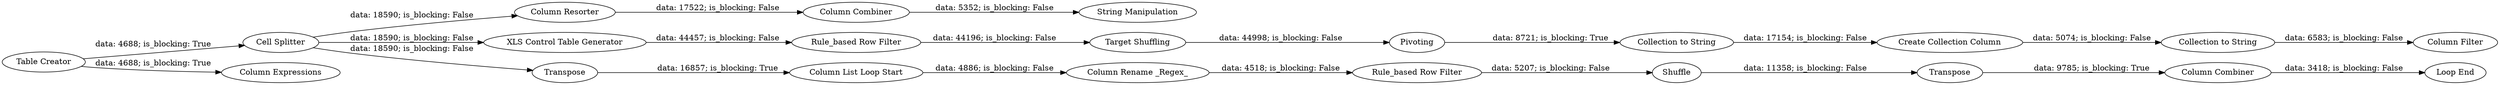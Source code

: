 digraph {
	"-6508502063102712254_5" [label="Column Resorter"]
	"-6508502063102712254_22" [label="Create Collection Column"]
	"-6508502063102712254_18" [label=Pivoting]
	"-6508502063102712254_4" [label="Column Combiner"]
	"-6508502063102712254_17" [label="Target Shuffling"]
	"-6508502063102712254_13" [label="Column Combiner"]
	"-6508502063102712254_3" [label="Cell Splitter"]
	"-6508502063102712254_1" [label="Table Creator"]
	"-6508502063102712254_14" [label="Loop End"]
	"-6508502063102712254_15" [label="XLS Control Table Generator"]
	"-6508502063102712254_12" [label=Transpose]
	"-6508502063102712254_9" [label="Column Rename _Regex_"]
	"-6508502063102712254_24" [label="Column Filter"]
	"-6508502063102712254_21" [label="Collection to String"]
	"-6508502063102712254_11" [label=Shuffle]
	"-6508502063102712254_10" [label="Rule_based Row Filter"]
	"-6508502063102712254_6" [label="String Manipulation"]
	"-6508502063102712254_2" [label="Column Expressions"]
	"-6508502063102712254_23" [label="Collection to String"]
	"-6508502063102712254_7" [label=Transpose]
	"-6508502063102712254_8" [label="Column List Loop Start"]
	"-6508502063102712254_16" [label="Rule_based Row Filter"]
	"-6508502063102712254_22" -> "-6508502063102712254_23" [label="data: 5074; is_blocking: False"]
	"-6508502063102712254_3" -> "-6508502063102712254_15" [label="data: 18590; is_blocking: False"]
	"-6508502063102712254_12" -> "-6508502063102712254_13" [label="data: 9785; is_blocking: True"]
	"-6508502063102712254_4" -> "-6508502063102712254_6" [label="data: 5352; is_blocking: False"]
	"-6508502063102712254_13" -> "-6508502063102712254_14" [label="data: 3418; is_blocking: False"]
	"-6508502063102712254_23" -> "-6508502063102712254_24" [label="data: 6583; is_blocking: False"]
	"-6508502063102712254_5" -> "-6508502063102712254_4" [label="data: 17522; is_blocking: False"]
	"-6508502063102712254_18" -> "-6508502063102712254_21" [label="data: 8721; is_blocking: True"]
	"-6508502063102712254_9" -> "-6508502063102712254_10" [label="data: 4518; is_blocking: False"]
	"-6508502063102712254_1" -> "-6508502063102712254_2" [label="data: 4688; is_blocking: True"]
	"-6508502063102712254_3" -> "-6508502063102712254_5" [label="data: 18590; is_blocking: False"]
	"-6508502063102712254_10" -> "-6508502063102712254_11" [label="data: 5207; is_blocking: False"]
	"-6508502063102712254_15" -> "-6508502063102712254_16" [label="data: 44457; is_blocking: False"]
	"-6508502063102712254_8" -> "-6508502063102712254_9" [label="data: 4886; is_blocking: False"]
	"-6508502063102712254_7" -> "-6508502063102712254_8" [label="data: 16857; is_blocking: True"]
	"-6508502063102712254_11" -> "-6508502063102712254_12" [label="data: 11358; is_blocking: False"]
	"-6508502063102712254_21" -> "-6508502063102712254_22" [label="data: 17154; is_blocking: False"]
	"-6508502063102712254_3" -> "-6508502063102712254_7" [label="data: 18590; is_blocking: False"]
	"-6508502063102712254_16" -> "-6508502063102712254_17" [label="data: 44196; is_blocking: False"]
	"-6508502063102712254_17" -> "-6508502063102712254_18" [label="data: 44998; is_blocking: False"]
	"-6508502063102712254_1" -> "-6508502063102712254_3" [label="data: 4688; is_blocking: True"]
	rankdir=LR
}

